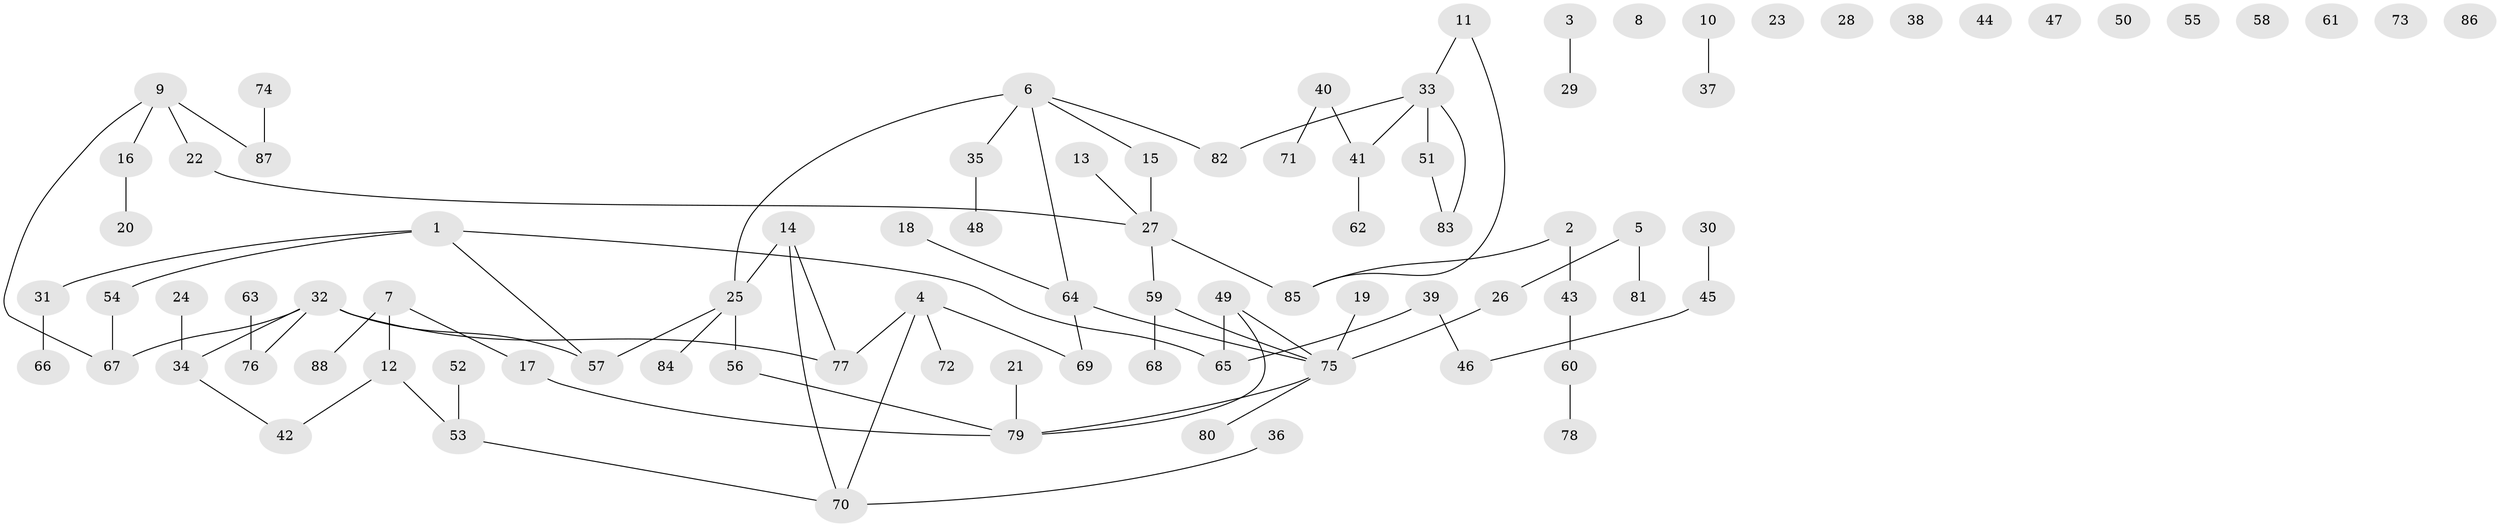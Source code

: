 // Generated by graph-tools (version 1.1) at 2025/00/03/09/25 03:00:52]
// undirected, 88 vertices, 86 edges
graph export_dot {
graph [start="1"]
  node [color=gray90,style=filled];
  1;
  2;
  3;
  4;
  5;
  6;
  7;
  8;
  9;
  10;
  11;
  12;
  13;
  14;
  15;
  16;
  17;
  18;
  19;
  20;
  21;
  22;
  23;
  24;
  25;
  26;
  27;
  28;
  29;
  30;
  31;
  32;
  33;
  34;
  35;
  36;
  37;
  38;
  39;
  40;
  41;
  42;
  43;
  44;
  45;
  46;
  47;
  48;
  49;
  50;
  51;
  52;
  53;
  54;
  55;
  56;
  57;
  58;
  59;
  60;
  61;
  62;
  63;
  64;
  65;
  66;
  67;
  68;
  69;
  70;
  71;
  72;
  73;
  74;
  75;
  76;
  77;
  78;
  79;
  80;
  81;
  82;
  83;
  84;
  85;
  86;
  87;
  88;
  1 -- 31;
  1 -- 54;
  1 -- 57;
  1 -- 65;
  2 -- 43;
  2 -- 85;
  3 -- 29;
  4 -- 69;
  4 -- 70;
  4 -- 72;
  4 -- 77;
  5 -- 26;
  5 -- 81;
  6 -- 15;
  6 -- 25;
  6 -- 35;
  6 -- 64;
  6 -- 82;
  7 -- 12;
  7 -- 17;
  7 -- 88;
  9 -- 16;
  9 -- 22;
  9 -- 67;
  9 -- 87;
  10 -- 37;
  11 -- 33;
  11 -- 85;
  12 -- 42;
  12 -- 53;
  13 -- 27;
  14 -- 25;
  14 -- 70;
  14 -- 77;
  15 -- 27;
  16 -- 20;
  17 -- 79;
  18 -- 64;
  19 -- 75;
  21 -- 79;
  22 -- 27;
  24 -- 34;
  25 -- 56;
  25 -- 57;
  25 -- 84;
  26 -- 75;
  27 -- 59;
  27 -- 85;
  30 -- 45;
  31 -- 66;
  32 -- 34;
  32 -- 57;
  32 -- 67;
  32 -- 76;
  32 -- 77;
  33 -- 41;
  33 -- 51;
  33 -- 82;
  33 -- 83;
  34 -- 42;
  35 -- 48;
  36 -- 70;
  39 -- 46;
  39 -- 65;
  40 -- 41;
  40 -- 71;
  41 -- 62;
  43 -- 60;
  45 -- 46;
  49 -- 65;
  49 -- 75;
  49 -- 79;
  51 -- 83;
  52 -- 53;
  53 -- 70;
  54 -- 67;
  56 -- 79;
  59 -- 68;
  59 -- 75;
  60 -- 78;
  63 -- 76;
  64 -- 69;
  64 -- 75;
  74 -- 87;
  75 -- 79;
  75 -- 80;
}
